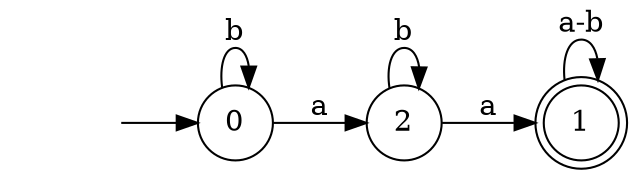 digraph Automaton {
  rankdir = LR;
node [shape=circle];
  initial [shape=plaintext,label=""];
  initial -> 0
  0 -> 2 [label="a"];
  0 -> 0 [label="b"];
1 [shape=doublecircle]; 
  1 -> 1 [label="a-b"];
node [shape=circle];
  2 -> 1 [label="a"];
  2 -> 2 [label="b"];
}

